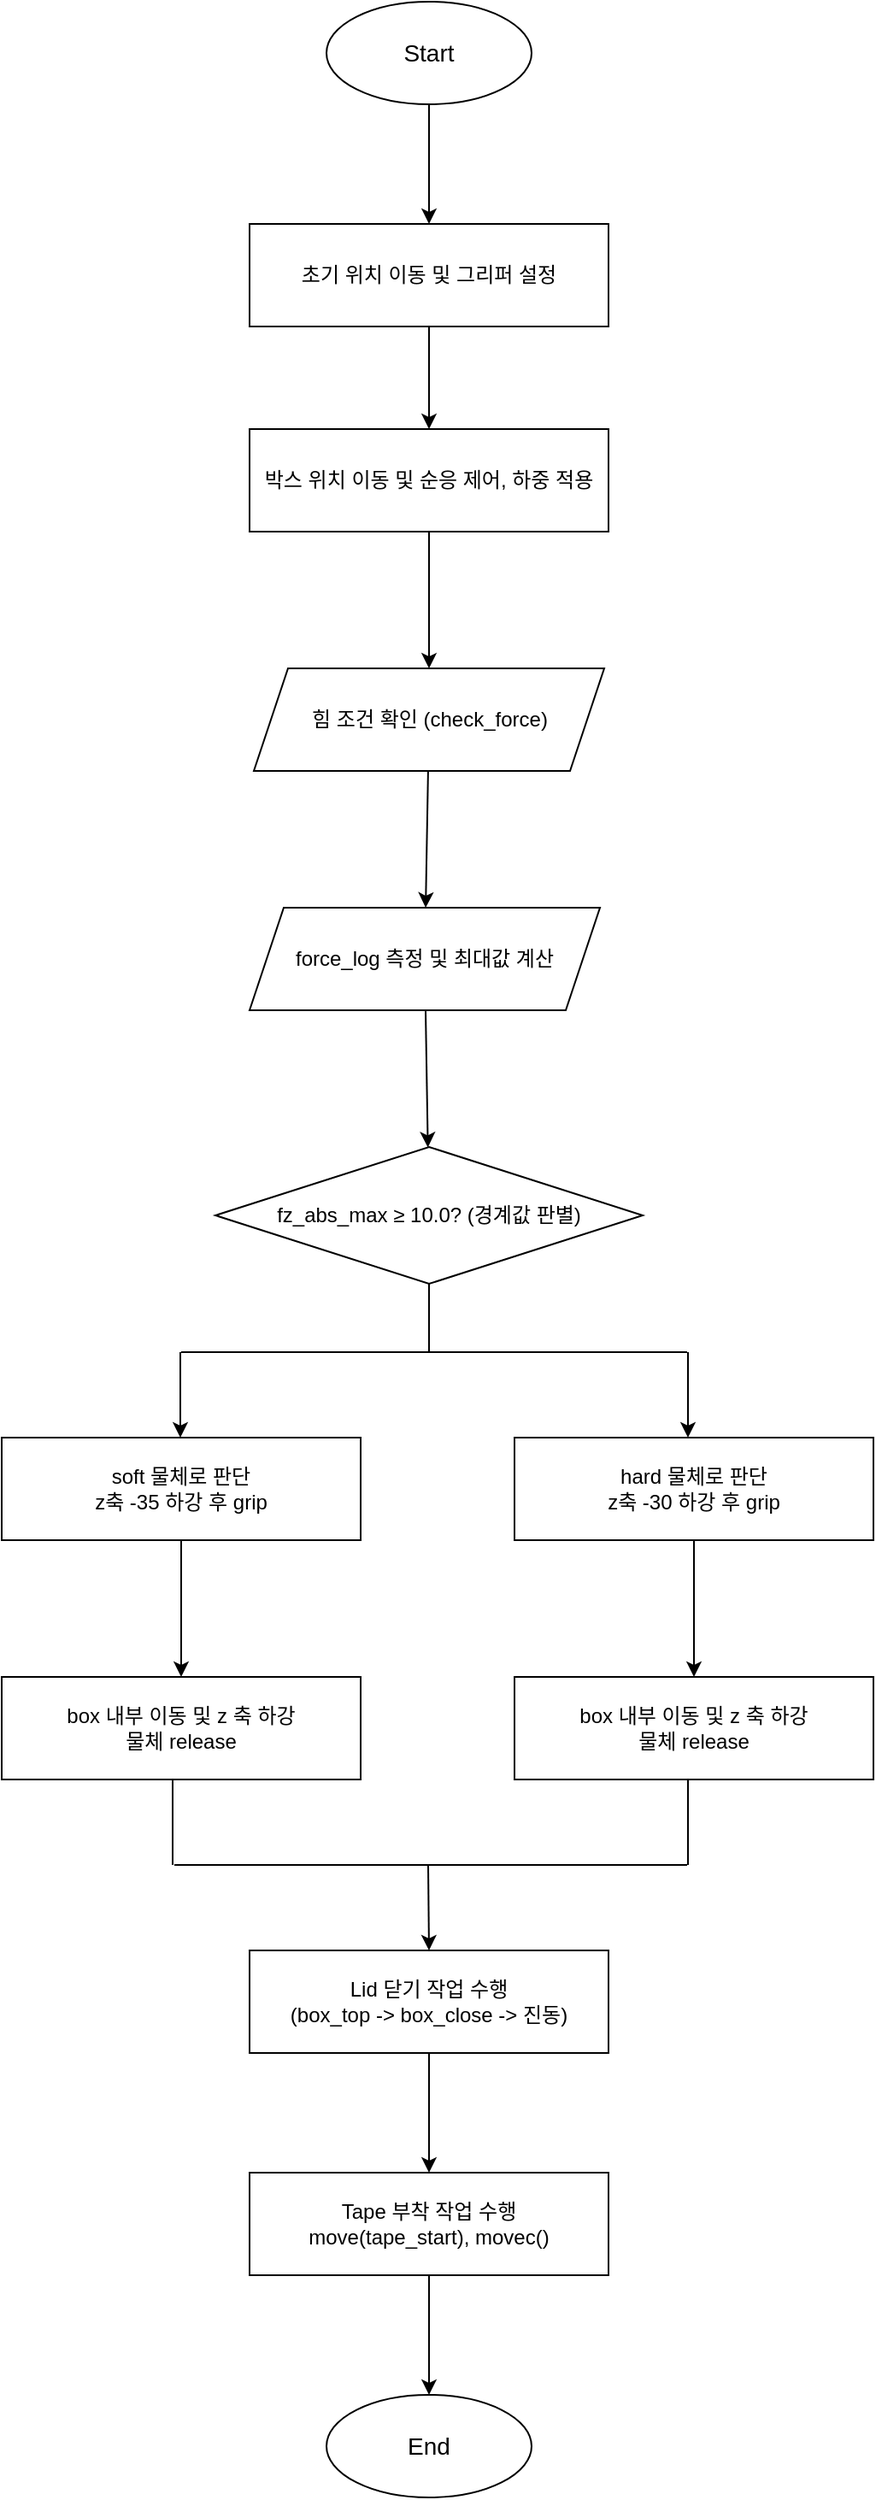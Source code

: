 <mxfile>
    <diagram id="0vMtYDK69H_DBA47V0il" name="Page-1">
        <mxGraphModel dx="1413" dy="766" grid="1" gridSize="10" guides="1" tooltips="1" connect="1" arrows="1" fold="1" page="1" pageScale="1" pageWidth="850" pageHeight="1100" math="0" shadow="0">
            <root>
                <mxCell id="0"/>
                <mxCell id="1" parent="0"/>
                <mxCell id="17" value="" style="edgeStyle=none;html=1;" edge="1" parent="1" source="2" target="3">
                    <mxGeometry relative="1" as="geometry"/>
                </mxCell>
                <mxCell id="2" value="&lt;font style=&quot;font-size: 14px;&quot;&gt;Start&lt;/font&gt;" style="ellipse;whiteSpace=wrap;html=1;" vertex="1" parent="1">
                    <mxGeometry x="290" y="10" width="120" height="60" as="geometry"/>
                </mxCell>
                <mxCell id="18" value="" style="edgeStyle=none;html=1;" edge="1" parent="1" source="3" target="4">
                    <mxGeometry relative="1" as="geometry"/>
                </mxCell>
                <mxCell id="3" value="초기 위치 이동 및 그리퍼 설정" style="rounded=0;whiteSpace=wrap;html=1;" vertex="1" parent="1">
                    <mxGeometry x="245" y="140" width="210" height="60" as="geometry"/>
                </mxCell>
                <mxCell id="19" value="" style="edgeStyle=none;html=1;" edge="1" parent="1" source="4" target="6">
                    <mxGeometry relative="1" as="geometry"/>
                </mxCell>
                <mxCell id="4" value="박스 위치 이동 및 순응 제어, 하중 적용" style="rounded=0;whiteSpace=wrap;html=1;" vertex="1" parent="1">
                    <mxGeometry x="245" y="260" width="210" height="60" as="geometry"/>
                </mxCell>
                <mxCell id="20" value="" style="edgeStyle=none;html=1;" edge="1" parent="1" source="6" target="7">
                    <mxGeometry relative="1" as="geometry"/>
                </mxCell>
                <mxCell id="6" value="힘 조건 확인 (check_force)" style="shape=parallelogram;perimeter=parallelogramPerimeter;whiteSpace=wrap;html=1;fixedSize=1;" vertex="1" parent="1">
                    <mxGeometry x="247.5" y="400" width="205" height="60" as="geometry"/>
                </mxCell>
                <mxCell id="21" value="" style="edgeStyle=none;html=1;" edge="1" parent="1" source="7" target="8">
                    <mxGeometry relative="1" as="geometry"/>
                </mxCell>
                <mxCell id="7" value="force_log 측정 및 최대값 계산" style="shape=parallelogram;perimeter=parallelogramPerimeter;whiteSpace=wrap;html=1;fixedSize=1;" vertex="1" parent="1">
                    <mxGeometry x="245" y="540" width="205" height="60" as="geometry"/>
                </mxCell>
                <mxCell id="8" value="fz_abs_max ≥ 10.0? (경계값 판별)" style="rhombus;whiteSpace=wrap;html=1;" vertex="1" parent="1">
                    <mxGeometry x="225" y="680" width="250" height="80" as="geometry"/>
                </mxCell>
                <mxCell id="23" value="" style="edgeStyle=none;html=1;" edge="1" parent="1" source="9" target="11">
                    <mxGeometry relative="1" as="geometry"/>
                </mxCell>
                <mxCell id="9" value="hard 물체로 판단&lt;div&gt;z축 -30 하강 후 grip&lt;/div&gt;" style="rounded=0;whiteSpace=wrap;html=1;" vertex="1" parent="1">
                    <mxGeometry x="400" y="850" width="210" height="60" as="geometry"/>
                </mxCell>
                <mxCell id="22" value="" style="edgeStyle=none;html=1;" edge="1" parent="1" source="10" target="12">
                    <mxGeometry relative="1" as="geometry"/>
                </mxCell>
                <mxCell id="10" value="soft 물체로 판단&lt;div&gt;z축 -35 하강 후 grip&lt;/div&gt;" style="rounded=0;whiteSpace=wrap;html=1;" vertex="1" parent="1">
                    <mxGeometry x="100" y="850" width="210" height="60" as="geometry"/>
                </mxCell>
                <mxCell id="11" value="box 내부 이동 및 z 축 하강&lt;div&gt;물체 release&lt;/div&gt;" style="rounded=0;whiteSpace=wrap;html=1;" vertex="1" parent="1">
                    <mxGeometry x="400" y="990" width="210" height="60" as="geometry"/>
                </mxCell>
                <mxCell id="12" value="box 내부 이동 및 z 축 하강&lt;div&gt;물체 release&lt;/div&gt;" style="rounded=0;whiteSpace=wrap;html=1;" vertex="1" parent="1">
                    <mxGeometry x="100" y="990" width="210" height="60" as="geometry"/>
                </mxCell>
                <mxCell id="24" value="" style="edgeStyle=none;html=1;" edge="1" parent="1" source="13" target="14">
                    <mxGeometry relative="1" as="geometry"/>
                </mxCell>
                <mxCell id="13" value="Lid 닫기 작업 수행&lt;div&gt;(box_top -&amp;gt; box_close -&amp;gt; 진동)&lt;/div&gt;" style="rounded=0;whiteSpace=wrap;html=1;" vertex="1" parent="1">
                    <mxGeometry x="245" y="1150" width="210" height="60" as="geometry"/>
                </mxCell>
                <mxCell id="25" value="" style="edgeStyle=none;html=1;" edge="1" parent="1" source="14" target="15">
                    <mxGeometry relative="1" as="geometry"/>
                </mxCell>
                <mxCell id="14" value="Tape 부착 작업 수행&lt;div&gt;move(tape_start), movec()&lt;/div&gt;" style="rounded=0;whiteSpace=wrap;html=1;" vertex="1" parent="1">
                    <mxGeometry x="245" y="1280" width="210" height="60" as="geometry"/>
                </mxCell>
                <mxCell id="15" value="&lt;span style=&quot;font-size: 14px;&quot;&gt;End&lt;/span&gt;" style="ellipse;whiteSpace=wrap;html=1;" vertex="1" parent="1">
                    <mxGeometry x="290" y="1410" width="120" height="60" as="geometry"/>
                </mxCell>
                <mxCell id="26" value="" style="endArrow=none;html=1;" edge="1" parent="1">
                    <mxGeometry width="50" height="50" relative="1" as="geometry">
                        <mxPoint x="205" y="800" as="sourcePoint"/>
                        <mxPoint x="501" y="800" as="targetPoint"/>
                    </mxGeometry>
                </mxCell>
                <mxCell id="27" value="" style="endArrow=none;html=1;" edge="1" parent="1">
                    <mxGeometry width="50" height="50" relative="1" as="geometry">
                        <mxPoint x="350" y="800" as="sourcePoint"/>
                        <mxPoint x="350" y="760" as="targetPoint"/>
                    </mxGeometry>
                </mxCell>
                <mxCell id="28" value="" style="endArrow=classic;html=1;" edge="1" parent="1">
                    <mxGeometry width="50" height="50" relative="1" as="geometry">
                        <mxPoint x="204.5" y="800" as="sourcePoint"/>
                        <mxPoint x="204.5" y="850" as="targetPoint"/>
                    </mxGeometry>
                </mxCell>
                <mxCell id="29" value="" style="endArrow=classic;html=1;" edge="1" parent="1">
                    <mxGeometry width="50" height="50" relative="1" as="geometry">
                        <mxPoint x="501.5" y="800" as="sourcePoint"/>
                        <mxPoint x="501.5" y="850" as="targetPoint"/>
                    </mxGeometry>
                </mxCell>
                <mxCell id="30" value="" style="endArrow=none;html=1;" edge="1" parent="1">
                    <mxGeometry width="50" height="50" relative="1" as="geometry">
                        <mxPoint x="200" y="1100" as="sourcePoint"/>
                        <mxPoint x="200" y="1050" as="targetPoint"/>
                    </mxGeometry>
                </mxCell>
                <mxCell id="31" value="" style="endArrow=none;html=1;" edge="1" parent="1">
                    <mxGeometry width="50" height="50" relative="1" as="geometry">
                        <mxPoint x="501.5" y="1100" as="sourcePoint"/>
                        <mxPoint x="501.5" y="1050" as="targetPoint"/>
                    </mxGeometry>
                </mxCell>
                <mxCell id="32" value="" style="endArrow=none;html=1;" edge="1" parent="1">
                    <mxGeometry width="50" height="50" relative="1" as="geometry">
                        <mxPoint x="201" y="1100" as="sourcePoint"/>
                        <mxPoint x="501" y="1100" as="targetPoint"/>
                    </mxGeometry>
                </mxCell>
                <mxCell id="33" value="" style="edgeStyle=none;html=1;" edge="1" parent="1">
                    <mxGeometry relative="1" as="geometry">
                        <mxPoint x="349.5" y="1100" as="sourcePoint"/>
                        <mxPoint x="350" y="1150" as="targetPoint"/>
                    </mxGeometry>
                </mxCell>
            </root>
        </mxGraphModel>
    </diagram>
</mxfile>